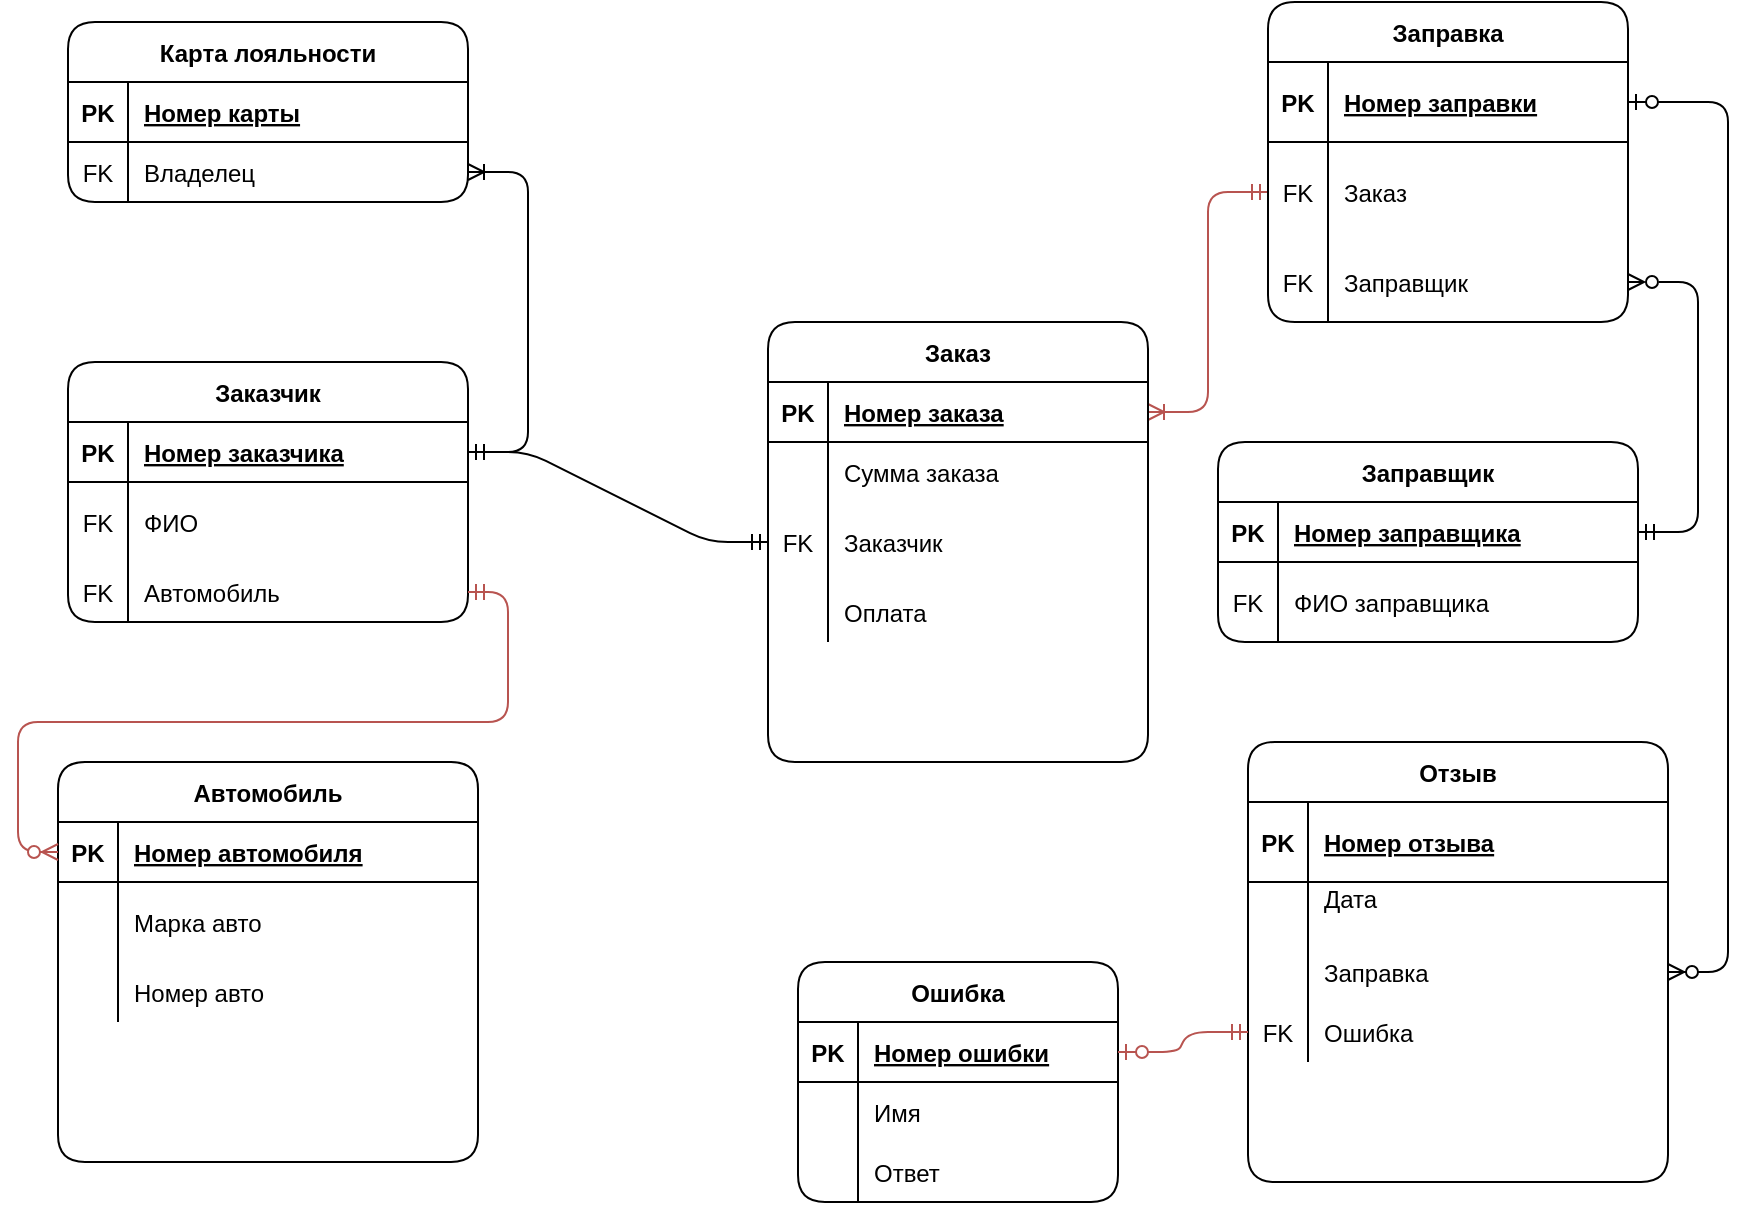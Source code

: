 <mxfile version="13.9.9" type="device" pages="2"><diagram id="R2lEEEUBdFMjLlhIrx00" name="Logical"><mxGraphModel dx="1702" dy="495" grid="1" gridSize="10" guides="1" tooltips="1" connect="1" arrows="1" fold="1" page="1" pageScale="1" pageWidth="850" pageHeight="1100" math="0" shadow="0" extFonts="Permanent Marker^https://fonts.googleapis.com/css?family=Permanent+Marker"><root><mxCell id="0"/><mxCell id="1" parent="0"/><mxCell id="C-vyLk0tnHw3VtMMgP7b-1" value="" style="edgeStyle=entityRelationEdgeStyle;endArrow=ERmandOne;startArrow=ERoneToMany;endFill=0;startFill=0;fillColor=#f8cecc;strokeColor=#b85450;" parent="1" source="C-vyLk0tnHw3VtMMgP7b-24" target="C-vyLk0tnHw3VtMMgP7b-6" edge="1"><mxGeometry width="100" height="100" relative="1" as="geometry"><mxPoint x="340" y="720" as="sourcePoint"/><mxPoint x="440" y="620" as="targetPoint"/></mxGeometry></mxCell><mxCell id="C-vyLk0tnHw3VtMMgP7b-2" value="Заправка" style="shape=table;startSize=30;container=1;collapsible=1;childLayout=tableLayout;fixedRows=1;rowLines=0;fontStyle=1;align=center;resizeLast=1;rounded=1;" parent="1" vertex="1"><mxGeometry x="360" y="80" width="180" height="160" as="geometry"><mxRectangle x="300" y="120" width="90" height="30" as="alternateBounds"/></mxGeometry></mxCell><mxCell id="C-vyLk0tnHw3VtMMgP7b-3" value="" style="shape=partialRectangle;collapsible=0;dropTarget=0;pointerEvents=0;fillColor=none;points=[[0,0.5],[1,0.5]];portConstraint=eastwest;top=0;left=0;right=0;bottom=1;" parent="C-vyLk0tnHw3VtMMgP7b-2" vertex="1"><mxGeometry y="30" width="180" height="40" as="geometry"/></mxCell><mxCell id="C-vyLk0tnHw3VtMMgP7b-4" value="PK" style="shape=partialRectangle;overflow=hidden;connectable=0;fillColor=none;top=0;left=0;bottom=0;right=0;fontStyle=1;" parent="C-vyLk0tnHw3VtMMgP7b-3" vertex="1"><mxGeometry width="30" height="40" as="geometry"><mxRectangle width="30" height="40" as="alternateBounds"/></mxGeometry></mxCell><mxCell id="C-vyLk0tnHw3VtMMgP7b-5" value="Номер заправки" style="shape=partialRectangle;overflow=hidden;connectable=0;fillColor=none;top=0;left=0;bottom=0;right=0;align=left;spacingLeft=6;fontStyle=5;" parent="C-vyLk0tnHw3VtMMgP7b-3" vertex="1"><mxGeometry x="30" width="150" height="40" as="geometry"><mxRectangle width="150" height="40" as="alternateBounds"/></mxGeometry></mxCell><mxCell id="C-vyLk0tnHw3VtMMgP7b-6" value="" style="shape=partialRectangle;collapsible=0;dropTarget=0;pointerEvents=0;fillColor=none;points=[[0,0.5],[1,0.5]];portConstraint=eastwest;top=0;left=0;right=0;bottom=0;" parent="C-vyLk0tnHw3VtMMgP7b-2" vertex="1"><mxGeometry y="70" width="180" height="50" as="geometry"/></mxCell><mxCell id="C-vyLk0tnHw3VtMMgP7b-7" value="FK" style="shape=partialRectangle;overflow=hidden;connectable=0;fillColor=none;top=0;left=0;bottom=0;right=0;" parent="C-vyLk0tnHw3VtMMgP7b-6" vertex="1"><mxGeometry width="30" height="50" as="geometry"><mxRectangle width="30" height="50" as="alternateBounds"/></mxGeometry></mxCell><mxCell id="C-vyLk0tnHw3VtMMgP7b-8" value="Заказ" style="shape=partialRectangle;overflow=hidden;connectable=0;fillColor=none;top=0;left=0;bottom=0;right=0;align=left;spacingLeft=6;" parent="C-vyLk0tnHw3VtMMgP7b-6" vertex="1"><mxGeometry x="30" width="150" height="50" as="geometry"><mxRectangle width="150" height="50" as="alternateBounds"/></mxGeometry></mxCell><mxCell id="CII_yBb1ual2_j7JUmYw-45" value="" style="shape=partialRectangle;collapsible=0;dropTarget=0;pointerEvents=0;fillColor=none;top=0;left=0;bottom=0;right=0;points=[[0,0.5],[1,0.5]];portConstraint=eastwest;" parent="C-vyLk0tnHw3VtMMgP7b-2" vertex="1"><mxGeometry y="120" width="180" height="40" as="geometry"/></mxCell><mxCell id="CII_yBb1ual2_j7JUmYw-46" value="FK" style="shape=partialRectangle;connectable=0;fillColor=none;top=0;left=0;bottom=0;right=0;editable=1;overflow=hidden;" parent="CII_yBb1ual2_j7JUmYw-45" vertex="1"><mxGeometry width="30" height="40" as="geometry"><mxRectangle width="30" height="40" as="alternateBounds"/></mxGeometry></mxCell><mxCell id="CII_yBb1ual2_j7JUmYw-47" value="Заправщик" style="shape=partialRectangle;connectable=0;fillColor=none;top=0;left=0;bottom=0;right=0;align=left;spacingLeft=6;overflow=hidden;" parent="CII_yBb1ual2_j7JUmYw-45" vertex="1"><mxGeometry x="30" width="150" height="40" as="geometry"><mxRectangle width="150" height="40" as="alternateBounds"/></mxGeometry></mxCell><mxCell id="C-vyLk0tnHw3VtMMgP7b-13" value="Ошибка" style="shape=table;startSize=30;container=1;collapsible=1;childLayout=tableLayout;fixedRows=1;rowLines=0;fontStyle=1;align=center;resizeLast=1;rounded=1;" parent="1" vertex="1"><mxGeometry x="125" y="560" width="160" height="120" as="geometry"><mxRectangle x="580" y="40" width="80" height="30" as="alternateBounds"/></mxGeometry></mxCell><mxCell id="C-vyLk0tnHw3VtMMgP7b-14" value="" style="shape=partialRectangle;collapsible=0;dropTarget=0;pointerEvents=0;fillColor=none;points=[[0,0.5],[1,0.5]];portConstraint=eastwest;top=0;left=0;right=0;bottom=1;" parent="C-vyLk0tnHw3VtMMgP7b-13" vertex="1"><mxGeometry y="30" width="160" height="30" as="geometry"/></mxCell><mxCell id="C-vyLk0tnHw3VtMMgP7b-15" value="PK" style="shape=partialRectangle;overflow=hidden;connectable=0;fillColor=none;top=0;left=0;bottom=0;right=0;fontStyle=1;" parent="C-vyLk0tnHw3VtMMgP7b-14" vertex="1"><mxGeometry width="30" height="30" as="geometry"><mxRectangle width="30" height="30" as="alternateBounds"/></mxGeometry></mxCell><mxCell id="C-vyLk0tnHw3VtMMgP7b-16" value="Номер ошибки" style="shape=partialRectangle;overflow=hidden;connectable=0;fillColor=none;top=0;left=0;bottom=0;right=0;align=left;spacingLeft=6;fontStyle=5;" parent="C-vyLk0tnHw3VtMMgP7b-14" vertex="1"><mxGeometry x="30" width="130" height="30" as="geometry"><mxRectangle width="130" height="30" as="alternateBounds"/></mxGeometry></mxCell><mxCell id="ODH3UXJj45eJkhHEA2XI-54" value="" style="shape=partialRectangle;collapsible=0;dropTarget=0;pointerEvents=0;fillColor=none;top=0;left=0;bottom=0;right=0;points=[[0,0.5],[1,0.5]];portConstraint=eastwest;" parent="C-vyLk0tnHw3VtMMgP7b-13" vertex="1"><mxGeometry y="60" width="160" height="30" as="geometry"/></mxCell><mxCell id="ODH3UXJj45eJkhHEA2XI-55" value="" style="shape=partialRectangle;connectable=0;fillColor=none;top=0;left=0;bottom=0;right=0;editable=1;overflow=hidden;" parent="ODH3UXJj45eJkhHEA2XI-54" vertex="1"><mxGeometry width="30" height="30" as="geometry"><mxRectangle width="30" height="30" as="alternateBounds"/></mxGeometry></mxCell><mxCell id="ODH3UXJj45eJkhHEA2XI-56" value="Имя" style="shape=partialRectangle;connectable=0;fillColor=none;top=0;left=0;bottom=0;right=0;align=left;spacingLeft=6;overflow=hidden;" parent="ODH3UXJj45eJkhHEA2XI-54" vertex="1"><mxGeometry x="30" width="130" height="30" as="geometry"><mxRectangle width="130" height="30" as="alternateBounds"/></mxGeometry></mxCell><mxCell id="ODH3UXJj45eJkhHEA2XI-50" value="" style="shape=partialRectangle;collapsible=0;dropTarget=0;pointerEvents=0;fillColor=none;top=0;left=0;bottom=0;right=0;points=[[0,0.5],[1,0.5]];portConstraint=eastwest;" parent="C-vyLk0tnHw3VtMMgP7b-13" vertex="1"><mxGeometry y="90" width="160" height="30" as="geometry"/></mxCell><mxCell id="ODH3UXJj45eJkhHEA2XI-51" value="" style="shape=partialRectangle;connectable=0;fillColor=none;top=0;left=0;bottom=0;right=0;editable=1;overflow=hidden;" parent="ODH3UXJj45eJkhHEA2XI-50" vertex="1"><mxGeometry width="30" height="30" as="geometry"><mxRectangle width="30" height="30" as="alternateBounds"/></mxGeometry></mxCell><mxCell id="ODH3UXJj45eJkhHEA2XI-52" value="Ответ" style="shape=partialRectangle;connectable=0;fillColor=none;top=0;left=0;bottom=0;right=0;align=left;spacingLeft=6;overflow=hidden;" parent="ODH3UXJj45eJkhHEA2XI-50" vertex="1"><mxGeometry x="30" width="130" height="30" as="geometry"><mxRectangle width="130" height="30" as="alternateBounds"/></mxGeometry></mxCell><mxCell id="C-vyLk0tnHw3VtMMgP7b-23" value="Заказ" style="shape=table;startSize=30;container=1;collapsible=1;childLayout=tableLayout;fixedRows=1;rowLines=0;fontStyle=1;align=center;resizeLast=1;rounded=1;" parent="1" vertex="1"><mxGeometry x="110" y="240" width="190" height="220" as="geometry"/></mxCell><mxCell id="C-vyLk0tnHw3VtMMgP7b-24" value="" style="shape=partialRectangle;collapsible=0;dropTarget=0;pointerEvents=0;fillColor=none;points=[[0,0.5],[1,0.5]];portConstraint=eastwest;top=0;left=0;right=0;bottom=1;" parent="C-vyLk0tnHw3VtMMgP7b-23" vertex="1"><mxGeometry y="30" width="190" height="30" as="geometry"/></mxCell><mxCell id="C-vyLk0tnHw3VtMMgP7b-25" value="PK" style="shape=partialRectangle;overflow=hidden;connectable=0;fillColor=none;top=0;left=0;bottom=0;right=0;fontStyle=1;" parent="C-vyLk0tnHw3VtMMgP7b-24" vertex="1"><mxGeometry width="30" height="30" as="geometry"><mxRectangle width="30" height="30" as="alternateBounds"/></mxGeometry></mxCell><mxCell id="C-vyLk0tnHw3VtMMgP7b-26" value="Номер заказа" style="shape=partialRectangle;overflow=hidden;connectable=0;fillColor=none;top=0;left=0;bottom=0;right=0;align=left;spacingLeft=6;fontStyle=5;" parent="C-vyLk0tnHw3VtMMgP7b-24" vertex="1"><mxGeometry x="30" width="160" height="30" as="geometry"><mxRectangle width="160" height="30" as="alternateBounds"/></mxGeometry></mxCell><mxCell id="ODH3UXJj45eJkhHEA2XI-2" value="" style="shape=partialRectangle;collapsible=0;dropTarget=0;pointerEvents=0;fillColor=none;top=0;left=0;bottom=0;right=0;points=[[0,0.5],[1,0.5]];portConstraint=eastwest;" parent="C-vyLk0tnHw3VtMMgP7b-23" vertex="1"><mxGeometry y="60" width="190" height="30" as="geometry"/></mxCell><mxCell id="ODH3UXJj45eJkhHEA2XI-3" value="" style="shape=partialRectangle;connectable=0;fillColor=none;top=0;left=0;bottom=0;right=0;editable=1;overflow=hidden;" parent="ODH3UXJj45eJkhHEA2XI-2" vertex="1"><mxGeometry width="30" height="30" as="geometry"><mxRectangle width="30" height="30" as="alternateBounds"/></mxGeometry></mxCell><mxCell id="ODH3UXJj45eJkhHEA2XI-4" value="Сумма заказа" style="shape=partialRectangle;connectable=0;fillColor=none;top=0;left=0;bottom=0;right=0;align=left;spacingLeft=6;overflow=hidden;" parent="ODH3UXJj45eJkhHEA2XI-2" vertex="1"><mxGeometry x="30" width="160" height="30" as="geometry"><mxRectangle width="160" height="30" as="alternateBounds"/></mxGeometry></mxCell><mxCell id="ODH3UXJj45eJkhHEA2XI-6" value="" style="shape=partialRectangle;collapsible=0;dropTarget=0;pointerEvents=0;fillColor=none;top=0;left=0;bottom=0;right=0;points=[[0,0.5],[1,0.5]];portConstraint=eastwest;" parent="C-vyLk0tnHw3VtMMgP7b-23" vertex="1"><mxGeometry y="90" width="190" height="40" as="geometry"/></mxCell><mxCell id="ODH3UXJj45eJkhHEA2XI-7" value="FK" style="shape=partialRectangle;connectable=0;fillColor=none;top=0;left=0;bottom=0;right=0;editable=1;overflow=hidden;" parent="ODH3UXJj45eJkhHEA2XI-6" vertex="1"><mxGeometry width="30" height="40" as="geometry"><mxRectangle width="30" height="40" as="alternateBounds"/></mxGeometry></mxCell><mxCell id="ODH3UXJj45eJkhHEA2XI-8" value="Заказчик" style="shape=partialRectangle;connectable=0;fillColor=none;top=0;left=0;bottom=0;right=0;align=left;spacingLeft=6;overflow=hidden;" parent="ODH3UXJj45eJkhHEA2XI-6" vertex="1"><mxGeometry x="30" width="160" height="40" as="geometry"><mxRectangle width="160" height="40" as="alternateBounds"/></mxGeometry></mxCell><mxCell id="ODH3UXJj45eJkhHEA2XI-34" value="" style="shape=partialRectangle;collapsible=0;dropTarget=0;pointerEvents=0;fillColor=none;top=0;left=0;bottom=0;right=0;points=[[0,0.5],[1,0.5]];portConstraint=eastwest;" parent="C-vyLk0tnHw3VtMMgP7b-23" vertex="1"><mxGeometry y="130" width="190" height="30" as="geometry"/></mxCell><mxCell id="ODH3UXJj45eJkhHEA2XI-35" value="" style="shape=partialRectangle;connectable=0;fillColor=none;top=0;left=0;bottom=0;right=0;editable=1;overflow=hidden;" parent="ODH3UXJj45eJkhHEA2XI-34" vertex="1"><mxGeometry width="30" height="30" as="geometry"><mxRectangle width="30" height="30" as="alternateBounds"/></mxGeometry></mxCell><mxCell id="ODH3UXJj45eJkhHEA2XI-36" value="Оплата" style="shape=partialRectangle;connectable=0;fillColor=none;top=0;left=0;bottom=0;right=0;align=left;spacingLeft=6;overflow=hidden;" parent="ODH3UXJj45eJkhHEA2XI-34" vertex="1"><mxGeometry x="30" width="160" height="30" as="geometry"><mxRectangle width="160" height="30" as="alternateBounds"/></mxGeometry></mxCell><mxCell id="oWSy5l8P3rpFswhTeoix-1" value="Отзыв" style="shape=table;startSize=30;container=1;collapsible=1;childLayout=tableLayout;fixedRows=1;rowLines=0;fontStyle=1;align=center;resizeLast=1;rounded=1;" parent="1" vertex="1"><mxGeometry x="350" y="450" width="210" height="220" as="geometry"/></mxCell><mxCell id="oWSy5l8P3rpFswhTeoix-2" value="" style="shape=partialRectangle;collapsible=0;dropTarget=0;pointerEvents=0;fillColor=none;points=[[0,0.5],[1,0.5]];portConstraint=eastwest;top=0;left=0;right=0;bottom=1;" parent="oWSy5l8P3rpFswhTeoix-1" vertex="1"><mxGeometry y="30" width="210" height="40" as="geometry"/></mxCell><mxCell id="oWSy5l8P3rpFswhTeoix-3" value="PK" style="shape=partialRectangle;overflow=hidden;connectable=0;fillColor=none;top=0;left=0;bottom=0;right=0;fontStyle=1;" parent="oWSy5l8P3rpFswhTeoix-2" vertex="1"><mxGeometry width="30" height="40" as="geometry"/></mxCell><mxCell id="oWSy5l8P3rpFswhTeoix-4" value="Номер отзыва" style="shape=partialRectangle;overflow=hidden;connectable=0;fillColor=none;top=0;left=0;bottom=0;right=0;align=left;spacingLeft=6;fontStyle=5;" parent="oWSy5l8P3rpFswhTeoix-2" vertex="1"><mxGeometry x="30" width="180" height="40" as="geometry"/></mxCell><mxCell id="oWSy5l8P3rpFswhTeoix-5" value="" style="shape=partialRectangle;collapsible=0;dropTarget=0;pointerEvents=0;fillColor=none;points=[[0,0.5],[1,0.5]];portConstraint=eastwest;top=0;left=0;right=0;bottom=0;" parent="oWSy5l8P3rpFswhTeoix-1" vertex="1"><mxGeometry y="70" width="210" height="30" as="geometry"/></mxCell><mxCell id="oWSy5l8P3rpFswhTeoix-6" value="" style="shape=partialRectangle;overflow=hidden;connectable=0;fillColor=none;top=0;left=0;bottom=0;right=0;" parent="oWSy5l8P3rpFswhTeoix-5" vertex="1"><mxGeometry width="30" height="30" as="geometry"/></mxCell><mxCell id="oWSy5l8P3rpFswhTeoix-7" value="Дата &#10;&#10;" style="shape=partialRectangle;overflow=hidden;connectable=0;fillColor=none;top=0;left=0;bottom=0;right=0;align=left;spacingLeft=6;" parent="oWSy5l8P3rpFswhTeoix-5" vertex="1"><mxGeometry x="30" width="180" height="30" as="geometry"/></mxCell><mxCell id="CII_yBb1ual2_j7JUmYw-36" value="" style="shape=partialRectangle;collapsible=0;dropTarget=0;pointerEvents=0;fillColor=none;top=0;left=0;bottom=0;right=0;points=[[0,0.5],[1,0.5]];portConstraint=eastwest;" parent="oWSy5l8P3rpFswhTeoix-1" vertex="1"><mxGeometry y="100" width="210" height="30" as="geometry"/></mxCell><mxCell id="CII_yBb1ual2_j7JUmYw-37" value="" style="shape=partialRectangle;connectable=0;fillColor=none;top=0;left=0;bottom=0;right=0;editable=1;overflow=hidden;" parent="CII_yBb1ual2_j7JUmYw-36" vertex="1"><mxGeometry width="30" height="30" as="geometry"/></mxCell><mxCell id="CII_yBb1ual2_j7JUmYw-38" value="Заправка" style="shape=partialRectangle;connectable=0;fillColor=none;top=0;left=0;bottom=0;right=0;align=left;spacingLeft=6;overflow=hidden;" parent="CII_yBb1ual2_j7JUmYw-36" vertex="1"><mxGeometry x="30" width="180" height="30" as="geometry"/></mxCell><mxCell id="CII_yBb1ual2_j7JUmYw-40" value="" style="shape=partialRectangle;collapsible=0;dropTarget=0;pointerEvents=0;fillColor=none;top=0;left=0;bottom=0;right=0;points=[[0,0.5],[1,0.5]];portConstraint=eastwest;" parent="oWSy5l8P3rpFswhTeoix-1" vertex="1"><mxGeometry y="130" width="210" height="30" as="geometry"/></mxCell><mxCell id="CII_yBb1ual2_j7JUmYw-41" value="FK" style="shape=partialRectangle;connectable=0;fillColor=none;top=0;left=0;bottom=0;right=0;editable=1;overflow=hidden;" parent="CII_yBb1ual2_j7JUmYw-40" vertex="1"><mxGeometry width="30" height="30" as="geometry"/></mxCell><mxCell id="CII_yBb1ual2_j7JUmYw-42" value="Ошибка" style="shape=partialRectangle;connectable=0;fillColor=none;top=0;left=0;bottom=0;right=0;align=left;spacingLeft=6;overflow=hidden;" parent="CII_yBb1ual2_j7JUmYw-40" vertex="1"><mxGeometry x="30" width="180" height="30" as="geometry"/></mxCell><mxCell id="VrgXkqRL2lkpF9AYlvJb-4" value="Карта лояльности" style="shape=table;startSize=30;container=1;collapsible=1;childLayout=tableLayout;fixedRows=1;rowLines=0;fontStyle=1;align=center;resizeLast=1;rounded=1;" parent="1" vertex="1"><mxGeometry x="-240" y="90" width="200" height="90" as="geometry"/></mxCell><mxCell id="VrgXkqRL2lkpF9AYlvJb-5" value="" style="shape=partialRectangle;collapsible=0;dropTarget=0;pointerEvents=0;fillColor=none;points=[[0,0.5],[1,0.5]];portConstraint=eastwest;top=0;left=0;right=0;bottom=1;" parent="VrgXkqRL2lkpF9AYlvJb-4" vertex="1"><mxGeometry y="30" width="200" height="30" as="geometry"/></mxCell><mxCell id="VrgXkqRL2lkpF9AYlvJb-6" value="PK" style="shape=partialRectangle;overflow=hidden;connectable=0;fillColor=none;top=0;left=0;bottom=0;right=0;fontStyle=1;" parent="VrgXkqRL2lkpF9AYlvJb-5" vertex="1"><mxGeometry width="30" height="30" as="geometry"><mxRectangle width="30" height="30" as="alternateBounds"/></mxGeometry></mxCell><mxCell id="VrgXkqRL2lkpF9AYlvJb-7" value="Номер карты" style="shape=partialRectangle;overflow=hidden;connectable=0;fillColor=none;top=0;left=0;bottom=0;right=0;align=left;spacingLeft=6;fontStyle=5;" parent="VrgXkqRL2lkpF9AYlvJb-5" vertex="1"><mxGeometry x="30" width="170" height="30" as="geometry"><mxRectangle width="160" height="30" as="alternateBounds"/></mxGeometry></mxCell><mxCell id="VrgXkqRL2lkpF9AYlvJb-11" value="" style="shape=partialRectangle;collapsible=0;dropTarget=0;pointerEvents=0;fillColor=none;top=0;left=0;bottom=0;right=0;points=[[0,0.5],[1,0.5]];portConstraint=eastwest;" parent="VrgXkqRL2lkpF9AYlvJb-4" vertex="1"><mxGeometry y="60" width="200" height="30" as="geometry"/></mxCell><mxCell id="VrgXkqRL2lkpF9AYlvJb-12" value="FK" style="shape=partialRectangle;connectable=0;fillColor=none;top=0;left=0;bottom=0;right=0;editable=1;overflow=hidden;" parent="VrgXkqRL2lkpF9AYlvJb-11" vertex="1"><mxGeometry width="30" height="30" as="geometry"><mxRectangle width="30" height="30" as="alternateBounds"/></mxGeometry></mxCell><mxCell id="VrgXkqRL2lkpF9AYlvJb-13" value="Владелец" style="shape=partialRectangle;connectable=0;fillColor=none;top=0;left=0;bottom=0;right=0;align=left;spacingLeft=6;overflow=hidden;" parent="VrgXkqRL2lkpF9AYlvJb-11" vertex="1"><mxGeometry x="30" width="170" height="30" as="geometry"><mxRectangle width="160" height="30" as="alternateBounds"/></mxGeometry></mxCell><mxCell id="CII_yBb1ual2_j7JUmYw-1" value="Заказчик" style="shape=table;startSize=30;container=1;collapsible=1;childLayout=tableLayout;fixedRows=1;rowLines=0;fontStyle=1;align=center;resizeLast=1;rounded=1;" parent="1" vertex="1"><mxGeometry x="-240" y="260" width="200" height="130" as="geometry"/></mxCell><mxCell id="CII_yBb1ual2_j7JUmYw-2" value="" style="shape=partialRectangle;collapsible=0;dropTarget=0;pointerEvents=0;fillColor=none;points=[[0,0.5],[1,0.5]];portConstraint=eastwest;top=0;left=0;right=0;bottom=1;" parent="CII_yBb1ual2_j7JUmYw-1" vertex="1"><mxGeometry y="30" width="200" height="30" as="geometry"/></mxCell><mxCell id="CII_yBb1ual2_j7JUmYw-3" value="PK" style="shape=partialRectangle;overflow=hidden;connectable=0;fillColor=none;top=0;left=0;bottom=0;right=0;fontStyle=1;" parent="CII_yBb1ual2_j7JUmYw-2" vertex="1"><mxGeometry width="30" height="30" as="geometry"/></mxCell><mxCell id="CII_yBb1ual2_j7JUmYw-4" value="Номер заказчика" style="shape=partialRectangle;overflow=hidden;connectable=0;fillColor=none;top=0;left=0;bottom=0;right=0;align=left;spacingLeft=6;fontStyle=5;" parent="CII_yBb1ual2_j7JUmYw-2" vertex="1"><mxGeometry x="30" width="170" height="30" as="geometry"/></mxCell><mxCell id="CII_yBb1ual2_j7JUmYw-5" value="" style="shape=partialRectangle;collapsible=0;dropTarget=0;pointerEvents=0;fillColor=none;points=[[0,0.5],[1,0.5]];portConstraint=eastwest;top=0;left=0;right=0;bottom=0;" parent="CII_yBb1ual2_j7JUmYw-1" vertex="1"><mxGeometry y="60" width="200" height="40" as="geometry"/></mxCell><mxCell id="CII_yBb1ual2_j7JUmYw-6" value="FK" style="shape=partialRectangle;overflow=hidden;connectable=0;fillColor=none;top=0;left=0;bottom=0;right=0;" parent="CII_yBb1ual2_j7JUmYw-5" vertex="1"><mxGeometry width="30" height="40" as="geometry"/></mxCell><mxCell id="CII_yBb1ual2_j7JUmYw-7" value="ФИО" style="shape=partialRectangle;overflow=hidden;connectable=0;fillColor=none;top=0;left=0;bottom=0;right=0;align=left;spacingLeft=6;" parent="CII_yBb1ual2_j7JUmYw-5" vertex="1"><mxGeometry x="30" width="170" height="40" as="geometry"/></mxCell><mxCell id="CII_yBb1ual2_j7JUmYw-8" value="" style="shape=partialRectangle;collapsible=0;dropTarget=0;pointerEvents=0;fillColor=none;points=[[0,0.5],[1,0.5]];portConstraint=eastwest;top=0;left=0;right=0;bottom=0;" parent="CII_yBb1ual2_j7JUmYw-1" vertex="1"><mxGeometry y="100" width="200" height="30" as="geometry"/></mxCell><mxCell id="CII_yBb1ual2_j7JUmYw-9" value="FK" style="shape=partialRectangle;overflow=hidden;connectable=0;fillColor=none;top=0;left=0;bottom=0;right=0;" parent="CII_yBb1ual2_j7JUmYw-8" vertex="1"><mxGeometry width="30" height="30" as="geometry"/></mxCell><mxCell id="CII_yBb1ual2_j7JUmYw-10" value="Автомобиль" style="shape=partialRectangle;overflow=hidden;connectable=0;fillColor=none;top=0;left=0;bottom=0;right=0;align=left;spacingLeft=6;" parent="CII_yBb1ual2_j7JUmYw-8" vertex="1"><mxGeometry x="30" width="170" height="30" as="geometry"/></mxCell><mxCell id="CII_yBb1ual2_j7JUmYw-11" value="Автомобиль" style="shape=table;startSize=30;container=1;collapsible=1;childLayout=tableLayout;fixedRows=1;rowLines=0;fontStyle=1;align=center;resizeLast=1;rounded=1;" parent="1" vertex="1"><mxGeometry x="-245" y="460" width="210" height="200" as="geometry"/></mxCell><mxCell id="CII_yBb1ual2_j7JUmYw-12" value="" style="shape=partialRectangle;collapsible=0;dropTarget=0;pointerEvents=0;fillColor=none;points=[[0,0.5],[1,0.5]];portConstraint=eastwest;top=0;left=0;right=0;bottom=1;" parent="CII_yBb1ual2_j7JUmYw-11" vertex="1"><mxGeometry y="30" width="210" height="30" as="geometry"/></mxCell><mxCell id="CII_yBb1ual2_j7JUmYw-13" value="PK" style="shape=partialRectangle;overflow=hidden;connectable=0;fillColor=none;top=0;left=0;bottom=0;right=0;fontStyle=1;" parent="CII_yBb1ual2_j7JUmYw-12" vertex="1"><mxGeometry width="30" height="30" as="geometry"/></mxCell><mxCell id="CII_yBb1ual2_j7JUmYw-14" value="Номер автомобиля" style="shape=partialRectangle;overflow=hidden;connectable=0;fillColor=none;top=0;left=0;bottom=0;right=0;align=left;spacingLeft=6;fontStyle=5;" parent="CII_yBb1ual2_j7JUmYw-12" vertex="1"><mxGeometry x="30" width="180" height="30" as="geometry"/></mxCell><mxCell id="CII_yBb1ual2_j7JUmYw-15" value="" style="shape=partialRectangle;collapsible=0;dropTarget=0;pointerEvents=0;fillColor=none;points=[[0,0.5],[1,0.5]];portConstraint=eastwest;top=0;left=0;right=0;bottom=0;" parent="CII_yBb1ual2_j7JUmYw-11" vertex="1"><mxGeometry y="60" width="210" height="40" as="geometry"/></mxCell><mxCell id="CII_yBb1ual2_j7JUmYw-16" value="" style="shape=partialRectangle;overflow=hidden;connectable=0;fillColor=none;top=0;left=0;bottom=0;right=0;" parent="CII_yBb1ual2_j7JUmYw-15" vertex="1"><mxGeometry width="30" height="40" as="geometry"/></mxCell><mxCell id="CII_yBb1ual2_j7JUmYw-17" value="Марка авто" style="shape=partialRectangle;overflow=hidden;connectable=0;fillColor=none;top=0;left=0;bottom=0;right=0;align=left;spacingLeft=6;" parent="CII_yBb1ual2_j7JUmYw-15" vertex="1"><mxGeometry x="30" width="180" height="40" as="geometry"/></mxCell><mxCell id="CII_yBb1ual2_j7JUmYw-32" value="" style="shape=partialRectangle;collapsible=0;dropTarget=0;pointerEvents=0;fillColor=none;top=0;left=0;bottom=0;right=0;points=[[0,0.5],[1,0.5]];portConstraint=eastwest;" parent="CII_yBb1ual2_j7JUmYw-11" vertex="1"><mxGeometry y="100" width="210" height="30" as="geometry"/></mxCell><mxCell id="CII_yBb1ual2_j7JUmYw-33" value="" style="shape=partialRectangle;connectable=0;fillColor=none;top=0;left=0;bottom=0;right=0;editable=1;overflow=hidden;" parent="CII_yBb1ual2_j7JUmYw-32" vertex="1"><mxGeometry width="30" height="30" as="geometry"/></mxCell><mxCell id="CII_yBb1ual2_j7JUmYw-34" value="Номер авто" style="shape=partialRectangle;connectable=0;fillColor=none;top=0;left=0;bottom=0;right=0;align=left;spacingLeft=6;overflow=hidden;" parent="CII_yBb1ual2_j7JUmYw-32" vertex="1"><mxGeometry x="30" width="180" height="30" as="geometry"/></mxCell><mxCell id="CII_yBb1ual2_j7JUmYw-21" value="Заправщик" style="shape=table;startSize=30;container=1;collapsible=1;childLayout=tableLayout;fixedRows=1;rowLines=0;fontStyle=1;align=center;resizeLast=1;rounded=1;" parent="1" vertex="1"><mxGeometry x="335" y="300" width="210" height="100" as="geometry"/></mxCell><mxCell id="CII_yBb1ual2_j7JUmYw-22" value="" style="shape=partialRectangle;collapsible=0;dropTarget=0;pointerEvents=0;fillColor=none;points=[[0,0.5],[1,0.5]];portConstraint=eastwest;top=0;left=0;right=0;bottom=1;" parent="CII_yBb1ual2_j7JUmYw-21" vertex="1"><mxGeometry y="30" width="210" height="30" as="geometry"/></mxCell><mxCell id="CII_yBb1ual2_j7JUmYw-23" value="PK" style="shape=partialRectangle;overflow=hidden;connectable=0;fillColor=none;top=0;left=0;bottom=0;right=0;fontStyle=1;" parent="CII_yBb1ual2_j7JUmYw-22" vertex="1"><mxGeometry width="30" height="30" as="geometry"/></mxCell><mxCell id="CII_yBb1ual2_j7JUmYw-24" value="Номер заправщика" style="shape=partialRectangle;overflow=hidden;connectable=0;fillColor=none;top=0;left=0;bottom=0;right=0;align=left;spacingLeft=6;fontStyle=5;" parent="CII_yBb1ual2_j7JUmYw-22" vertex="1"><mxGeometry x="30" width="180" height="30" as="geometry"/></mxCell><mxCell id="CII_yBb1ual2_j7JUmYw-25" value="" style="shape=partialRectangle;collapsible=0;dropTarget=0;pointerEvents=0;fillColor=none;points=[[0,0.5],[1,0.5]];portConstraint=eastwest;top=0;left=0;right=0;bottom=0;" parent="CII_yBb1ual2_j7JUmYw-21" vertex="1"><mxGeometry y="60" width="210" height="40" as="geometry"/></mxCell><mxCell id="CII_yBb1ual2_j7JUmYw-26" value="FK" style="shape=partialRectangle;overflow=hidden;connectable=0;fillColor=none;top=0;left=0;bottom=0;right=0;" parent="CII_yBb1ual2_j7JUmYw-25" vertex="1"><mxGeometry width="30" height="40" as="geometry"/></mxCell><mxCell id="CII_yBb1ual2_j7JUmYw-27" value="ФИО заправщика" style="shape=partialRectangle;overflow=hidden;connectable=0;fillColor=none;top=0;left=0;bottom=0;right=0;align=left;spacingLeft=6;" parent="CII_yBb1ual2_j7JUmYw-25" vertex="1"><mxGeometry x="30" width="180" height="40" as="geometry"/></mxCell><mxCell id="CII_yBb1ual2_j7JUmYw-49" value="" style="edgeStyle=entityRelationEdgeStyle;fontSize=12;html=1;endArrow=ERmandOne;startArrow=ERoneToMany;endFill=0;startFill=0;" parent="1" source="VrgXkqRL2lkpF9AYlvJb-11" target="CII_yBb1ual2_j7JUmYw-2" edge="1"><mxGeometry width="100" height="100" relative="1" as="geometry"><mxPoint x="210" y="300" as="sourcePoint"/><mxPoint x="-420" y="580" as="targetPoint"/></mxGeometry></mxCell><mxCell id="CII_yBb1ual2_j7JUmYw-50" value="" style="edgeStyle=entityRelationEdgeStyle;fontSize=12;html=1;endArrow=ERzeroToMany;endFill=1;strokeColor=#000000;startArrow=ERzeroToOne;startFill=1;" parent="1" source="C-vyLk0tnHw3VtMMgP7b-3" target="CII_yBb1ual2_j7JUmYw-36" edge="1"><mxGeometry width="100" height="100" relative="1" as="geometry"><mxPoint x="120" y="410" as="sourcePoint"/><mxPoint x="220" y="310" as="targetPoint"/></mxGeometry></mxCell><mxCell id="CII_yBb1ual2_j7JUmYw-51" value="" style="edgeStyle=entityRelationEdgeStyle;fontSize=12;html=1;endArrow=ERzeroToOne;endFill=1;strokeColor=#b85450;fillColor=#f8cecc;startArrow=ERmandOne;startFill=0;" parent="1" source="CII_yBb1ual2_j7JUmYw-40" target="C-vyLk0tnHw3VtMMgP7b-14" edge="1"><mxGeometry width="100" height="100" relative="1" as="geometry"><mxPoint x="120" y="410" as="sourcePoint"/><mxPoint x="220" y="310" as="targetPoint"/></mxGeometry></mxCell><mxCell id="CII_yBb1ual2_j7JUmYw-52" value="" style="edgeStyle=entityRelationEdgeStyle;fontSize=12;html=1;endArrow=ERzeroToMany;endFill=0;strokeColor=#000000;startArrow=ERmandOne;startFill=0;" parent="1" source="CII_yBb1ual2_j7JUmYw-22" target="CII_yBb1ual2_j7JUmYw-45" edge="1"><mxGeometry width="100" height="100" relative="1" as="geometry"><mxPoint x="-80" y="260" as="sourcePoint"/><mxPoint x="20" y="160" as="targetPoint"/></mxGeometry></mxCell><mxCell id="CII_yBb1ual2_j7JUmYw-54" value="" style="edgeStyle=entityRelationEdgeStyle;fontSize=12;html=1;endArrow=ERmandOne;endFill=0;strokeColor=#000000;startArrow=ERmandOne;startFill=0;" parent="1" source="CII_yBb1ual2_j7JUmYw-2" target="ODH3UXJj45eJkhHEA2XI-6" edge="1"><mxGeometry width="100" height="100" relative="1" as="geometry"><mxPoint x="-190" y="620" as="sourcePoint"/><mxPoint x="-90" y="520" as="targetPoint"/></mxGeometry></mxCell><mxCell id="CVyz67ZBoaq2TGGWcRxs-1" style="edgeStyle=orthogonalEdgeStyle;rounded=1;orthogonalLoop=1;jettySize=auto;html=1;startArrow=ERzeroToMany;startFill=1;endArrow=ERmandOne;endFill=0;fillColor=#f8cecc;strokeColor=#b85450;" parent="1" source="CII_yBb1ual2_j7JUmYw-12" target="CII_yBb1ual2_j7JUmYw-8" edge="1"><mxGeometry relative="1" as="geometry"><mxPoint x="70" y="460" as="targetPoint"/></mxGeometry></mxCell></root></mxGraphModel></diagram><diagram id="wZFpljfU2M4jTGu42L2u" name="Physical"><mxGraphModel dx="2214" dy="495" grid="1" gridSize="10" guides="1" tooltips="1" connect="1" arrows="1" fold="1" page="1" pageScale="1" pageWidth="1169" pageHeight="827" math="0" shadow="0"><root><mxCell id="AkfPOvtvkQd8-T6ByTKF-0"/><mxCell id="AkfPOvtvkQd8-T6ByTKF-1" parent="AkfPOvtvkQd8-T6ByTKF-0"/><mxCell id="lx_EKzU6SxIVx4R0uzrZ-0" value="" style="edgeStyle=entityRelationEdgeStyle;endArrow=ERmandOne;startArrow=ERoneToMany;endFill=0;startFill=0;fillColor=#f8cecc;" parent="AkfPOvtvkQd8-T6ByTKF-1" source="lx_EKzU6SxIVx4R0uzrZ-22" target="lx_EKzU6SxIVx4R0uzrZ-5" edge="1"><mxGeometry width="100" height="100" relative="1" as="geometry"><mxPoint x="340" y="720" as="sourcePoint"/><mxPoint x="440" y="620" as="targetPoint"/></mxGeometry></mxCell><mxCell id="lx_EKzU6SxIVx4R0uzrZ-1" value="Station" style="shape=table;startSize=30;container=1;collapsible=1;childLayout=tableLayout;fixedRows=1;rowLines=0;fontStyle=1;align=center;resizeLast=1;rounded=1;" parent="AkfPOvtvkQd8-T6ByTKF-1" vertex="1"><mxGeometry x="360" y="80" width="180" height="160" as="geometry"><mxRectangle x="300" y="120" width="90" height="30" as="alternateBounds"/></mxGeometry></mxCell><mxCell id="lx_EKzU6SxIVx4R0uzrZ-2" value="" style="shape=partialRectangle;collapsible=0;dropTarget=0;pointerEvents=0;fillColor=none;points=[[0,0.5],[1,0.5]];portConstraint=eastwest;top=0;left=0;right=0;bottom=1;" parent="lx_EKzU6SxIVx4R0uzrZ-1" vertex="1"><mxGeometry y="30" width="180" height="40" as="geometry"/></mxCell><mxCell id="lx_EKzU6SxIVx4R0uzrZ-3" value="PK" style="shape=partialRectangle;overflow=hidden;connectable=0;fillColor=none;top=0;left=0;bottom=0;right=0;fontStyle=1;" parent="lx_EKzU6SxIVx4R0uzrZ-2" vertex="1"><mxGeometry width="30" height="40" as="geometry"><mxRectangle width="30" height="40" as="alternateBounds"/></mxGeometry></mxCell><mxCell id="lx_EKzU6SxIVx4R0uzrZ-4" value="ID: int" style="shape=partialRectangle;overflow=hidden;connectable=0;fillColor=none;top=0;left=0;bottom=0;right=0;align=left;spacingLeft=6;fontStyle=5;" parent="lx_EKzU6SxIVx4R0uzrZ-2" vertex="1"><mxGeometry x="30" width="150" height="40" as="geometry"><mxRectangle width="150" height="40" as="alternateBounds"/></mxGeometry></mxCell><mxCell id="lx_EKzU6SxIVx4R0uzrZ-5" value="" style="shape=partialRectangle;collapsible=0;dropTarget=0;pointerEvents=0;fillColor=none;points=[[0,0.5],[1,0.5]];portConstraint=eastwest;top=0;left=0;right=0;bottom=0;" parent="lx_EKzU6SxIVx4R0uzrZ-1" vertex="1"><mxGeometry y="70" width="180" height="50" as="geometry"/></mxCell><mxCell id="lx_EKzU6SxIVx4R0uzrZ-6" value="FK" style="shape=partialRectangle;overflow=hidden;connectable=0;fillColor=none;top=0;left=0;bottom=0;right=0;" parent="lx_EKzU6SxIVx4R0uzrZ-5" vertex="1"><mxGeometry width="30" height="50" as="geometry"><mxRectangle width="30" height="50" as="alternateBounds"/></mxGeometry></mxCell><mxCell id="lx_EKzU6SxIVx4R0uzrZ-7" value="Order: int" style="shape=partialRectangle;overflow=hidden;connectable=0;fillColor=none;top=0;left=0;bottom=0;right=0;align=left;spacingLeft=6;" parent="lx_EKzU6SxIVx4R0uzrZ-5" vertex="1"><mxGeometry x="30" width="150" height="50" as="geometry"><mxRectangle width="150" height="50" as="alternateBounds"/></mxGeometry></mxCell><mxCell id="lx_EKzU6SxIVx4R0uzrZ-8" value="" style="shape=partialRectangle;collapsible=0;dropTarget=0;pointerEvents=0;fillColor=none;top=0;left=0;bottom=0;right=0;points=[[0,0.5],[1,0.5]];portConstraint=eastwest;" parent="lx_EKzU6SxIVx4R0uzrZ-1" vertex="1"><mxGeometry y="120" width="180" height="40" as="geometry"/></mxCell><mxCell id="lx_EKzU6SxIVx4R0uzrZ-9" value="FK" style="shape=partialRectangle;connectable=0;fillColor=none;top=0;left=0;bottom=0;right=0;editable=1;overflow=hidden;" parent="lx_EKzU6SxIVx4R0uzrZ-8" vertex="1"><mxGeometry width="30" height="40" as="geometry"><mxRectangle width="30" height="40" as="alternateBounds"/></mxGeometry></mxCell><mxCell id="lx_EKzU6SxIVx4R0uzrZ-10" value="Refueller: int" style="shape=partialRectangle;connectable=0;fillColor=none;top=0;left=0;bottom=0;right=0;align=left;spacingLeft=6;overflow=hidden;" parent="lx_EKzU6SxIVx4R0uzrZ-8" vertex="1"><mxGeometry x="30" width="150" height="40" as="geometry"><mxRectangle width="150" height="40" as="alternateBounds"/></mxGeometry></mxCell><mxCell id="lx_EKzU6SxIVx4R0uzrZ-11" value="Error" style="shape=table;startSize=30;container=1;collapsible=1;childLayout=tableLayout;fixedRows=1;rowLines=0;fontStyle=1;align=center;resizeLast=1;rounded=1;labelBorderColor=none;" parent="AkfPOvtvkQd8-T6ByTKF-1" vertex="1"><mxGeometry x="125" y="550" width="160" height="120" as="geometry"><mxRectangle x="580" y="40" width="80" height="30" as="alternateBounds"/></mxGeometry></mxCell><mxCell id="lx_EKzU6SxIVx4R0uzrZ-12" value="" style="shape=partialRectangle;collapsible=0;dropTarget=0;pointerEvents=0;fillColor=none;points=[[0,0.5],[1,0.5]];portConstraint=eastwest;top=0;left=0;right=0;bottom=1;" parent="lx_EKzU6SxIVx4R0uzrZ-11" vertex="1"><mxGeometry y="30" width="160" height="30" as="geometry"/></mxCell><mxCell id="lx_EKzU6SxIVx4R0uzrZ-13" value="PK" style="shape=partialRectangle;overflow=hidden;connectable=0;fillColor=none;top=0;left=0;bottom=0;right=0;fontStyle=1;" parent="lx_EKzU6SxIVx4R0uzrZ-12" vertex="1"><mxGeometry width="30" height="30" as="geometry"><mxRectangle width="30" height="30" as="alternateBounds"/></mxGeometry></mxCell><mxCell id="lx_EKzU6SxIVx4R0uzrZ-14" value="ID: int" style="shape=partialRectangle;overflow=hidden;connectable=0;fillColor=none;top=0;left=0;bottom=0;right=0;align=left;spacingLeft=6;fontStyle=5;" parent="lx_EKzU6SxIVx4R0uzrZ-12" vertex="1"><mxGeometry x="30" width="130" height="30" as="geometry"><mxRectangle width="130" height="30" as="alternateBounds"/></mxGeometry></mxCell><mxCell id="lx_EKzU6SxIVx4R0uzrZ-15" value="" style="shape=partialRectangle;collapsible=0;dropTarget=0;pointerEvents=0;fillColor=none;top=0;left=0;bottom=0;right=0;points=[[0,0.5],[1,0.5]];portConstraint=eastwest;" parent="lx_EKzU6SxIVx4R0uzrZ-11" vertex="1"><mxGeometry y="60" width="160" height="30" as="geometry"/></mxCell><mxCell id="lx_EKzU6SxIVx4R0uzrZ-16" value="" style="shape=partialRectangle;connectable=0;fillColor=none;top=0;left=0;bottom=0;right=0;editable=1;overflow=hidden;" parent="lx_EKzU6SxIVx4R0uzrZ-15" vertex="1"><mxGeometry width="30" height="30" as="geometry"><mxRectangle width="30" height="30" as="alternateBounds"/></mxGeometry></mxCell><mxCell id="lx_EKzU6SxIVx4R0uzrZ-17" value="Name: varchar" style="shape=partialRectangle;connectable=0;fillColor=none;top=0;left=0;bottom=0;right=0;align=left;spacingLeft=6;overflow=hidden;" parent="lx_EKzU6SxIVx4R0uzrZ-15" vertex="1"><mxGeometry x="30" width="130" height="30" as="geometry"><mxRectangle width="130" height="30" as="alternateBounds"/></mxGeometry></mxCell><mxCell id="lx_EKzU6SxIVx4R0uzrZ-18" value="" style="shape=partialRectangle;collapsible=0;dropTarget=0;pointerEvents=0;fillColor=none;top=0;left=0;bottom=0;right=0;points=[[0,0.5],[1,0.5]];portConstraint=eastwest;" parent="lx_EKzU6SxIVx4R0uzrZ-11" vertex="1"><mxGeometry y="90" width="160" height="30" as="geometry"/></mxCell><mxCell id="lx_EKzU6SxIVx4R0uzrZ-19" value="" style="shape=partialRectangle;connectable=0;fillColor=none;top=0;left=0;bottom=0;right=0;editable=1;overflow=hidden;" parent="lx_EKzU6SxIVx4R0uzrZ-18" vertex="1"><mxGeometry width="30" height="30" as="geometry"><mxRectangle width="30" height="30" as="alternateBounds"/></mxGeometry></mxCell><mxCell id="lx_EKzU6SxIVx4R0uzrZ-20" value="Answer: varchar" style="shape=partialRectangle;connectable=0;fillColor=none;top=0;left=0;bottom=0;right=0;align=left;spacingLeft=6;overflow=hidden;" parent="lx_EKzU6SxIVx4R0uzrZ-18" vertex="1"><mxGeometry x="30" width="130" height="30" as="geometry"><mxRectangle width="130" height="30" as="alternateBounds"/></mxGeometry></mxCell><mxCell id="lx_EKzU6SxIVx4R0uzrZ-21" value="Order" style="shape=table;startSize=40;container=1;collapsible=1;childLayout=tableLayout;fixedRows=1;rowLines=0;fontStyle=1;align=center;resizeLast=1;rounded=1;" parent="AkfPOvtvkQd8-T6ByTKF-1" vertex="1"><mxGeometry x="110" y="240" width="190" height="220" as="geometry"/></mxCell><mxCell id="lx_EKzU6SxIVx4R0uzrZ-22" value="" style="shape=partialRectangle;collapsible=0;dropTarget=0;pointerEvents=0;fillColor=none;points=[[0,0.5],[1,0.5]];portConstraint=eastwest;top=0;left=0;right=0;bottom=1;" parent="lx_EKzU6SxIVx4R0uzrZ-21" vertex="1"><mxGeometry y="40" width="190" height="30" as="geometry"/></mxCell><mxCell id="lx_EKzU6SxIVx4R0uzrZ-23" value="PK" style="shape=partialRectangle;overflow=hidden;connectable=0;fillColor=none;top=0;left=0;bottom=0;right=0;fontStyle=1;" parent="lx_EKzU6SxIVx4R0uzrZ-22" vertex="1"><mxGeometry width="30" height="30" as="geometry"><mxRectangle width="30" height="30" as="alternateBounds"/></mxGeometry></mxCell><mxCell id="lx_EKzU6SxIVx4R0uzrZ-24" value="ID: int" style="shape=partialRectangle;overflow=hidden;connectable=0;fillColor=none;top=0;left=0;bottom=0;right=0;align=left;spacingLeft=6;fontStyle=5;" parent="lx_EKzU6SxIVx4R0uzrZ-22" vertex="1"><mxGeometry x="30" width="160" height="30" as="geometry"><mxRectangle width="160" height="30" as="alternateBounds"/></mxGeometry></mxCell><mxCell id="lx_EKzU6SxIVx4R0uzrZ-25" value="" style="shape=partialRectangle;collapsible=0;dropTarget=0;pointerEvents=0;fillColor=none;top=0;left=0;bottom=0;right=0;points=[[0,0.5],[1,0.5]];portConstraint=eastwest;" parent="lx_EKzU6SxIVx4R0uzrZ-21" vertex="1"><mxGeometry y="70" width="190" height="30" as="geometry"/></mxCell><mxCell id="lx_EKzU6SxIVx4R0uzrZ-26" value="" style="shape=partialRectangle;connectable=0;fillColor=none;top=0;left=0;bottom=0;right=0;editable=1;overflow=hidden;" parent="lx_EKzU6SxIVx4R0uzrZ-25" vertex="1"><mxGeometry width="30" height="30" as="geometry"><mxRectangle width="30" height="30" as="alternateBounds"/></mxGeometry></mxCell><mxCell id="lx_EKzU6SxIVx4R0uzrZ-27" value="Order price: smallmoney" style="shape=partialRectangle;connectable=0;fillColor=none;top=0;left=0;bottom=0;right=0;align=left;spacingLeft=6;overflow=hidden;" parent="lx_EKzU6SxIVx4R0uzrZ-25" vertex="1"><mxGeometry x="30" width="160" height="30" as="geometry"><mxRectangle width="160" height="30" as="alternateBounds"/></mxGeometry></mxCell><mxCell id="lx_EKzU6SxIVx4R0uzrZ-28" value="" style="shape=partialRectangle;collapsible=0;dropTarget=0;pointerEvents=0;fillColor=none;top=0;left=0;bottom=0;right=0;points=[[0,0.5],[1,0.5]];portConstraint=eastwest;" parent="lx_EKzU6SxIVx4R0uzrZ-21" vertex="1"><mxGeometry y="100" width="190" height="40" as="geometry"/></mxCell><mxCell id="lx_EKzU6SxIVx4R0uzrZ-29" value="FK" style="shape=partialRectangle;connectable=0;fillColor=none;top=0;left=0;bottom=0;right=0;editable=1;overflow=hidden;" parent="lx_EKzU6SxIVx4R0uzrZ-28" vertex="1"><mxGeometry width="30" height="40" as="geometry"><mxRectangle width="30" height="40" as="alternateBounds"/></mxGeometry></mxCell><mxCell id="lx_EKzU6SxIVx4R0uzrZ-30" value="Client: int" style="shape=partialRectangle;connectable=0;fillColor=none;top=0;left=0;bottom=0;right=0;align=left;spacingLeft=6;overflow=hidden;" parent="lx_EKzU6SxIVx4R0uzrZ-28" vertex="1"><mxGeometry x="30" width="160" height="40" as="geometry"><mxRectangle width="160" height="40" as="alternateBounds"/></mxGeometry></mxCell><mxCell id="lx_EKzU6SxIVx4R0uzrZ-31" value="" style="shape=partialRectangle;collapsible=0;dropTarget=0;pointerEvents=0;fillColor=none;top=0;left=0;bottom=0;right=0;points=[[0,0.5],[1,0.5]];portConstraint=eastwest;" parent="lx_EKzU6SxIVx4R0uzrZ-21" vertex="1"><mxGeometry y="140" width="190" height="30" as="geometry"/></mxCell><mxCell id="lx_EKzU6SxIVx4R0uzrZ-32" value="" style="shape=partialRectangle;connectable=0;fillColor=none;top=0;left=0;bottom=0;right=0;editable=1;overflow=hidden;" parent="lx_EKzU6SxIVx4R0uzrZ-31" vertex="1"><mxGeometry width="30" height="30" as="geometry"><mxRectangle width="30" height="30" as="alternateBounds"/></mxGeometry></mxCell><mxCell id="lx_EKzU6SxIVx4R0uzrZ-33" value="Payment: bit" style="shape=partialRectangle;connectable=0;fillColor=none;top=0;left=0;bottom=0;right=0;align=left;spacingLeft=6;overflow=hidden;" parent="lx_EKzU6SxIVx4R0uzrZ-31" vertex="1"><mxGeometry x="30" width="160" height="30" as="geometry"><mxRectangle width="160" height="30" as="alternateBounds"/></mxGeometry></mxCell><mxCell id="lx_EKzU6SxIVx4R0uzrZ-34" value="Comment" style="shape=table;startSize=30;container=1;collapsible=1;childLayout=tableLayout;fixedRows=1;rowLines=0;fontStyle=1;align=center;resizeLast=1;rounded=1;" parent="AkfPOvtvkQd8-T6ByTKF-1" vertex="1"><mxGeometry x="345" y="450" width="210" height="220" as="geometry"/></mxCell><mxCell id="lx_EKzU6SxIVx4R0uzrZ-35" value="" style="shape=partialRectangle;collapsible=0;dropTarget=0;pointerEvents=0;fillColor=none;points=[[0,0.5],[1,0.5]];portConstraint=eastwest;top=0;left=0;right=0;bottom=1;" parent="lx_EKzU6SxIVx4R0uzrZ-34" vertex="1"><mxGeometry y="30" width="210" height="40" as="geometry"/></mxCell><mxCell id="lx_EKzU6SxIVx4R0uzrZ-36" value="PK" style="shape=partialRectangle;overflow=hidden;connectable=0;fillColor=none;top=0;left=0;bottom=0;right=0;fontStyle=1;" parent="lx_EKzU6SxIVx4R0uzrZ-35" vertex="1"><mxGeometry width="30" height="40" as="geometry"/></mxCell><mxCell id="lx_EKzU6SxIVx4R0uzrZ-37" value="ID: int" style="shape=partialRectangle;overflow=hidden;connectable=0;fillColor=none;top=0;left=0;bottom=0;right=0;align=left;spacingLeft=6;fontStyle=5;" parent="lx_EKzU6SxIVx4R0uzrZ-35" vertex="1"><mxGeometry x="30" width="180" height="40" as="geometry"/></mxCell><mxCell id="lx_EKzU6SxIVx4R0uzrZ-38" value="" style="shape=partialRectangle;collapsible=0;dropTarget=0;pointerEvents=0;fillColor=none;points=[[0,0.5],[1,0.5]];portConstraint=eastwest;top=0;left=0;right=0;bottom=0;" parent="lx_EKzU6SxIVx4R0uzrZ-34" vertex="1"><mxGeometry y="70" width="210" height="30" as="geometry"/></mxCell><mxCell id="lx_EKzU6SxIVx4R0uzrZ-39" value="" style="shape=partialRectangle;overflow=hidden;connectable=0;fillColor=none;top=0;left=0;bottom=0;right=0;" parent="lx_EKzU6SxIVx4R0uzrZ-38" vertex="1"><mxGeometry width="30" height="30" as="geometry"/></mxCell><mxCell id="lx_EKzU6SxIVx4R0uzrZ-40" value="Data: data" style="shape=partialRectangle;overflow=hidden;connectable=0;fillColor=none;top=0;left=0;bottom=0;right=0;align=left;spacingLeft=6;" parent="lx_EKzU6SxIVx4R0uzrZ-38" vertex="1"><mxGeometry x="30" width="180" height="30" as="geometry"/></mxCell><mxCell id="lx_EKzU6SxIVx4R0uzrZ-41" value="" style="shape=partialRectangle;collapsible=0;dropTarget=0;pointerEvents=0;fillColor=none;top=0;left=0;bottom=0;right=0;points=[[0,0.5],[1,0.5]];portConstraint=eastwest;" parent="lx_EKzU6SxIVx4R0uzrZ-34" vertex="1"><mxGeometry y="100" width="210" height="30" as="geometry"/></mxCell><mxCell id="lx_EKzU6SxIVx4R0uzrZ-42" value="" style="shape=partialRectangle;connectable=0;fillColor=none;top=0;left=0;bottom=0;right=0;editable=1;overflow=hidden;" parent="lx_EKzU6SxIVx4R0uzrZ-41" vertex="1"><mxGeometry width="30" height="30" as="geometry"/></mxCell><mxCell id="lx_EKzU6SxIVx4R0uzrZ-43" value="Refueling: int" style="shape=partialRectangle;connectable=0;fillColor=none;top=0;left=0;bottom=0;right=0;align=left;spacingLeft=6;overflow=hidden;" parent="lx_EKzU6SxIVx4R0uzrZ-41" vertex="1"><mxGeometry x="30" width="180" height="30" as="geometry"/></mxCell><mxCell id="lx_EKzU6SxIVx4R0uzrZ-44" value="" style="shape=partialRectangle;collapsible=0;dropTarget=0;pointerEvents=0;fillColor=none;top=0;left=0;bottom=0;right=0;points=[[0,0.5],[1,0.5]];portConstraint=eastwest;" parent="lx_EKzU6SxIVx4R0uzrZ-34" vertex="1"><mxGeometry y="130" width="210" height="30" as="geometry"/></mxCell><mxCell id="lx_EKzU6SxIVx4R0uzrZ-45" value="FK" style="shape=partialRectangle;connectable=0;fillColor=none;top=0;left=0;bottom=0;right=0;editable=1;overflow=hidden;" parent="lx_EKzU6SxIVx4R0uzrZ-44" vertex="1"><mxGeometry width="30" height="30" as="geometry"/></mxCell><mxCell id="lx_EKzU6SxIVx4R0uzrZ-46" value="Error: int" style="shape=partialRectangle;connectable=0;fillColor=none;top=0;left=0;bottom=0;right=0;align=left;spacingLeft=6;overflow=hidden;" parent="lx_EKzU6SxIVx4R0uzrZ-44" vertex="1"><mxGeometry x="30" width="180" height="30" as="geometry"/></mxCell><mxCell id="lx_EKzU6SxIVx4R0uzrZ-47" value="&#10;&#10;&#10;&#10;Сard&#10;&#10;&#10;&#10;" style="shape=table;startSize=30;container=1;collapsible=1;childLayout=tableLayout;fixedRows=1;rowLines=0;fontStyle=1;align=center;resizeLast=1;rounded=1;" parent="AkfPOvtvkQd8-T6ByTKF-1" vertex="1"><mxGeometry x="-240" y="110" width="200" height="90" as="geometry"/></mxCell><mxCell id="lx_EKzU6SxIVx4R0uzrZ-48" value="" style="shape=partialRectangle;collapsible=0;dropTarget=0;pointerEvents=0;fillColor=none;points=[[0,0.5],[1,0.5]];portConstraint=eastwest;top=0;left=0;right=0;bottom=1;" parent="lx_EKzU6SxIVx4R0uzrZ-47" vertex="1"><mxGeometry y="30" width="200" height="30" as="geometry"/></mxCell><mxCell id="lx_EKzU6SxIVx4R0uzrZ-49" value="PK" style="shape=partialRectangle;overflow=hidden;connectable=0;fillColor=none;top=0;left=0;bottom=0;right=0;fontStyle=1;" parent="lx_EKzU6SxIVx4R0uzrZ-48" vertex="1"><mxGeometry width="30" height="30" as="geometry"><mxRectangle width="30" height="30" as="alternateBounds"/></mxGeometry></mxCell><mxCell id="lx_EKzU6SxIVx4R0uzrZ-50" value="ID: int" style="shape=partialRectangle;overflow=hidden;connectable=0;fillColor=none;top=0;left=0;bottom=0;right=0;align=left;spacingLeft=6;fontStyle=5;" parent="lx_EKzU6SxIVx4R0uzrZ-48" vertex="1"><mxGeometry x="30" width="170" height="30" as="geometry"><mxRectangle width="160" height="30" as="alternateBounds"/></mxGeometry></mxCell><mxCell id="lx_EKzU6SxIVx4R0uzrZ-51" value="" style="shape=partialRectangle;collapsible=0;dropTarget=0;pointerEvents=0;fillColor=none;top=0;left=0;bottom=0;right=0;points=[[0,0.5],[1,0.5]];portConstraint=eastwest;" parent="lx_EKzU6SxIVx4R0uzrZ-47" vertex="1"><mxGeometry y="60" width="200" height="30" as="geometry"/></mxCell><mxCell id="lx_EKzU6SxIVx4R0uzrZ-52" value="FK" style="shape=partialRectangle;connectable=0;fillColor=none;top=0;left=0;bottom=0;right=0;editable=1;overflow=hidden;" parent="lx_EKzU6SxIVx4R0uzrZ-51" vertex="1"><mxGeometry width="30" height="30" as="geometry"><mxRectangle width="30" height="30" as="alternateBounds"/></mxGeometry></mxCell><mxCell id="lx_EKzU6SxIVx4R0uzrZ-53" value="Owner: int" style="shape=partialRectangle;connectable=0;fillColor=none;top=0;left=0;bottom=0;right=0;align=left;spacingLeft=6;overflow=hidden;" parent="lx_EKzU6SxIVx4R0uzrZ-51" vertex="1"><mxGeometry x="30" width="170" height="30" as="geometry"><mxRectangle width="160" height="30" as="alternateBounds"/></mxGeometry></mxCell><mxCell id="lx_EKzU6SxIVx4R0uzrZ-54" value="Client" style="shape=table;startSize=30;container=1;collapsible=1;childLayout=tableLayout;fixedRows=1;rowLines=0;fontStyle=1;align=center;resizeLast=1;rounded=1;" parent="AkfPOvtvkQd8-T6ByTKF-1" vertex="1"><mxGeometry x="-240" y="260" width="210" height="130" as="geometry"/></mxCell><mxCell id="lx_EKzU6SxIVx4R0uzrZ-55" value="" style="shape=partialRectangle;collapsible=0;dropTarget=0;pointerEvents=0;fillColor=none;points=[[0,0.5],[1,0.5]];portConstraint=eastwest;top=0;left=0;right=0;bottom=1;" parent="lx_EKzU6SxIVx4R0uzrZ-54" vertex="1"><mxGeometry y="30" width="210" height="30" as="geometry"/></mxCell><mxCell id="lx_EKzU6SxIVx4R0uzrZ-56" value="PK" style="shape=partialRectangle;overflow=hidden;connectable=0;fillColor=none;top=0;left=0;bottom=0;right=0;fontStyle=1;" parent="lx_EKzU6SxIVx4R0uzrZ-55" vertex="1"><mxGeometry width="30" height="30" as="geometry"/></mxCell><mxCell id="lx_EKzU6SxIVx4R0uzrZ-57" value="ID: int" style="shape=partialRectangle;overflow=hidden;connectable=0;fillColor=none;top=0;left=0;bottom=0;right=0;align=left;spacingLeft=6;fontStyle=5;" parent="lx_EKzU6SxIVx4R0uzrZ-55" vertex="1"><mxGeometry x="30" width="180" height="30" as="geometry"/></mxCell><mxCell id="lx_EKzU6SxIVx4R0uzrZ-58" value="" style="shape=partialRectangle;collapsible=0;dropTarget=0;pointerEvents=0;fillColor=none;points=[[0,0.5],[1,0.5]];portConstraint=eastwest;top=0;left=0;right=0;bottom=0;" parent="lx_EKzU6SxIVx4R0uzrZ-54" vertex="1"><mxGeometry y="60" width="210" height="40" as="geometry"/></mxCell><mxCell id="lx_EKzU6SxIVx4R0uzrZ-59" value="FK" style="shape=partialRectangle;overflow=hidden;connectable=0;fillColor=none;top=0;left=0;bottom=0;right=0;" parent="lx_EKzU6SxIVx4R0uzrZ-58" vertex="1"><mxGeometry width="30" height="40" as="geometry"/></mxCell><mxCell id="lx_EKzU6SxIVx4R0uzrZ-60" value="Full name: varchar" style="shape=partialRectangle;overflow=hidden;connectable=0;fillColor=none;top=0;left=0;bottom=0;right=0;align=left;spacingLeft=6;" parent="lx_EKzU6SxIVx4R0uzrZ-58" vertex="1"><mxGeometry x="30" width="180" height="40" as="geometry"/></mxCell><mxCell id="lx_EKzU6SxIVx4R0uzrZ-61" value="" style="shape=partialRectangle;collapsible=0;dropTarget=0;pointerEvents=0;fillColor=none;points=[[0,0.5],[1,0.5]];portConstraint=eastwest;top=0;left=0;right=0;bottom=0;" parent="lx_EKzU6SxIVx4R0uzrZ-54" vertex="1"><mxGeometry y="100" width="210" height="30" as="geometry"/></mxCell><mxCell id="lx_EKzU6SxIVx4R0uzrZ-62" value="FK" style="shape=partialRectangle;overflow=hidden;connectable=0;fillColor=none;top=0;left=0;bottom=0;right=0;" parent="lx_EKzU6SxIVx4R0uzrZ-61" vertex="1"><mxGeometry width="30" height="30" as="geometry"/></mxCell><mxCell id="lx_EKzU6SxIVx4R0uzrZ-63" value="Car: int" style="shape=partialRectangle;overflow=hidden;connectable=0;fillColor=none;top=0;left=0;bottom=0;right=0;align=left;spacingLeft=6;" parent="lx_EKzU6SxIVx4R0uzrZ-61" vertex="1"><mxGeometry x="30" width="180" height="30" as="geometry"/></mxCell><mxCell id="lx_EKzU6SxIVx4R0uzrZ-64" value="Car" style="shape=table;startSize=30;container=1;collapsible=1;childLayout=tableLayout;fixedRows=1;rowLines=0;fontStyle=1;align=center;resizeLast=1;rounded=1;" parent="AkfPOvtvkQd8-T6ByTKF-1" vertex="1"><mxGeometry x="-230" y="470" width="210" height="200" as="geometry"/></mxCell><mxCell id="lx_EKzU6SxIVx4R0uzrZ-65" value="" style="shape=partialRectangle;collapsible=0;dropTarget=0;pointerEvents=0;fillColor=none;points=[[0,0.5],[1,0.5]];portConstraint=eastwest;top=0;left=0;right=0;bottom=1;" parent="lx_EKzU6SxIVx4R0uzrZ-64" vertex="1"><mxGeometry y="30" width="210" height="30" as="geometry"/></mxCell><mxCell id="lx_EKzU6SxIVx4R0uzrZ-66" value="PK" style="shape=partialRectangle;overflow=hidden;connectable=0;fillColor=none;top=0;left=0;bottom=0;right=0;fontStyle=1;" parent="lx_EKzU6SxIVx4R0uzrZ-65" vertex="1"><mxGeometry width="30" height="30" as="geometry"/></mxCell><mxCell id="lx_EKzU6SxIVx4R0uzrZ-67" value="ID: int" style="shape=partialRectangle;overflow=hidden;connectable=0;fillColor=none;top=0;left=0;bottom=0;right=0;align=left;spacingLeft=6;fontStyle=5;" parent="lx_EKzU6SxIVx4R0uzrZ-65" vertex="1"><mxGeometry x="30" width="180" height="30" as="geometry"/></mxCell><mxCell id="lx_EKzU6SxIVx4R0uzrZ-68" value="" style="shape=partialRectangle;collapsible=0;dropTarget=0;pointerEvents=0;fillColor=none;points=[[0,0.5],[1,0.5]];portConstraint=eastwest;top=0;left=0;right=0;bottom=0;" parent="lx_EKzU6SxIVx4R0uzrZ-64" vertex="1"><mxGeometry y="60" width="210" height="40" as="geometry"/></mxCell><mxCell id="lx_EKzU6SxIVx4R0uzrZ-69" value="" style="shape=partialRectangle;overflow=hidden;connectable=0;fillColor=none;top=0;left=0;bottom=0;right=0;" parent="lx_EKzU6SxIVx4R0uzrZ-68" vertex="1"><mxGeometry width="30" height="40" as="geometry"/></mxCell><mxCell id="lx_EKzU6SxIVx4R0uzrZ-70" value="Brand car: varchar" style="shape=partialRectangle;overflow=hidden;connectable=0;fillColor=none;top=0;left=0;bottom=0;right=0;align=left;spacingLeft=6;" parent="lx_EKzU6SxIVx4R0uzrZ-68" vertex="1"><mxGeometry x="30" width="180" height="40" as="geometry"/></mxCell><mxCell id="lx_EKzU6SxIVx4R0uzrZ-71" value="" style="shape=partialRectangle;collapsible=0;dropTarget=0;pointerEvents=0;fillColor=none;top=0;left=0;bottom=0;right=0;points=[[0,0.5],[1,0.5]];portConstraint=eastwest;" parent="lx_EKzU6SxIVx4R0uzrZ-64" vertex="1"><mxGeometry y="100" width="210" height="30" as="geometry"/></mxCell><mxCell id="lx_EKzU6SxIVx4R0uzrZ-72" value="" style="shape=partialRectangle;connectable=0;fillColor=none;top=0;left=0;bottom=0;right=0;editable=1;overflow=hidden;" parent="lx_EKzU6SxIVx4R0uzrZ-71" vertex="1"><mxGeometry width="30" height="30" as="geometry"/></mxCell><mxCell id="lx_EKzU6SxIVx4R0uzrZ-73" value="Number: varchar" style="shape=partialRectangle;connectable=0;fillColor=none;top=0;left=0;bottom=0;right=0;align=left;spacingLeft=6;overflow=hidden;" parent="lx_EKzU6SxIVx4R0uzrZ-71" vertex="1"><mxGeometry x="30" width="180" height="30" as="geometry"/></mxCell><mxCell id="lx_EKzU6SxIVx4R0uzrZ-74" value="Refueller" style="shape=table;startSize=30;container=1;collapsible=1;childLayout=tableLayout;fixedRows=1;rowLines=0;fontStyle=1;align=center;resizeLast=1;rounded=1;" parent="AkfPOvtvkQd8-T6ByTKF-1" vertex="1"><mxGeometry x="335" y="300" width="210" height="100" as="geometry"/></mxCell><mxCell id="lx_EKzU6SxIVx4R0uzrZ-75" value="" style="shape=partialRectangle;collapsible=0;dropTarget=0;pointerEvents=0;fillColor=none;points=[[0,0.5],[1,0.5]];portConstraint=eastwest;top=0;left=0;right=0;bottom=1;" parent="lx_EKzU6SxIVx4R0uzrZ-74" vertex="1"><mxGeometry y="30" width="210" height="30" as="geometry"/></mxCell><mxCell id="lx_EKzU6SxIVx4R0uzrZ-76" value="PK" style="shape=partialRectangle;overflow=hidden;connectable=0;fillColor=none;top=0;left=0;bottom=0;right=0;fontStyle=1;" parent="lx_EKzU6SxIVx4R0uzrZ-75" vertex="1"><mxGeometry width="30" height="30" as="geometry"/></mxCell><mxCell id="lx_EKzU6SxIVx4R0uzrZ-77" value="ID: int" style="shape=partialRectangle;overflow=hidden;connectable=0;fillColor=none;top=0;left=0;bottom=0;right=0;align=left;spacingLeft=6;fontStyle=5;" parent="lx_EKzU6SxIVx4R0uzrZ-75" vertex="1"><mxGeometry x="30" width="180" height="30" as="geometry"/></mxCell><mxCell id="lx_EKzU6SxIVx4R0uzrZ-78" value="" style="shape=partialRectangle;collapsible=0;dropTarget=0;pointerEvents=0;fillColor=none;points=[[0,0.5],[1,0.5]];portConstraint=eastwest;top=0;left=0;right=0;bottom=0;" parent="lx_EKzU6SxIVx4R0uzrZ-74" vertex="1"><mxGeometry y="60" width="210" height="40" as="geometry"/></mxCell><mxCell id="lx_EKzU6SxIVx4R0uzrZ-79" value="FK" style="shape=partialRectangle;overflow=hidden;connectable=0;fillColor=none;top=0;left=0;bottom=0;right=0;" parent="lx_EKzU6SxIVx4R0uzrZ-78" vertex="1"><mxGeometry width="30" height="40" as="geometry"/></mxCell><mxCell id="lx_EKzU6SxIVx4R0uzrZ-80" value="Full name: varchar" style="shape=partialRectangle;overflow=hidden;connectable=0;fillColor=none;top=0;left=0;bottom=0;right=0;align=left;spacingLeft=6;" parent="lx_EKzU6SxIVx4R0uzrZ-78" vertex="1"><mxGeometry x="30" width="180" height="40" as="geometry"/></mxCell><mxCell id="lx_EKzU6SxIVx4R0uzrZ-81" value="" style="edgeStyle=entityRelationEdgeStyle;fontSize=12;html=1;endArrow=ERmandOne;startArrow=ERoneToMany;endFill=0;startFill=0;" parent="AkfPOvtvkQd8-T6ByTKF-1" source="lx_EKzU6SxIVx4R0uzrZ-51" target="lx_EKzU6SxIVx4R0uzrZ-55" edge="1"><mxGeometry width="100" height="100" relative="1" as="geometry"><mxPoint x="210" y="300" as="sourcePoint"/><mxPoint x="-420" y="580" as="targetPoint"/></mxGeometry></mxCell><mxCell id="lx_EKzU6SxIVx4R0uzrZ-82" value="" style="edgeStyle=entityRelationEdgeStyle;fontSize=12;html=1;endArrow=ERzeroToMany;endFill=1;strokeColor=#000000;startArrow=ERzeroToOne;startFill=1;" parent="AkfPOvtvkQd8-T6ByTKF-1" source="lx_EKzU6SxIVx4R0uzrZ-2" target="lx_EKzU6SxIVx4R0uzrZ-41" edge="1"><mxGeometry width="100" height="100" relative="1" as="geometry"><mxPoint x="120" y="410" as="sourcePoint"/><mxPoint x="220" y="310" as="targetPoint"/></mxGeometry></mxCell><mxCell id="lx_EKzU6SxIVx4R0uzrZ-83" value="" style="edgeStyle=entityRelationEdgeStyle;fontSize=12;html=1;endArrow=ERzeroToOne;endFill=1;fillColor=#f8cecc;startArrow=ERmandOne;startFill=0;" parent="AkfPOvtvkQd8-T6ByTKF-1" source="lx_EKzU6SxIVx4R0uzrZ-44" target="lx_EKzU6SxIVx4R0uzrZ-12" edge="1"><mxGeometry width="100" height="100" relative="1" as="geometry"><mxPoint x="120" y="410" as="sourcePoint"/><mxPoint x="220" y="310" as="targetPoint"/></mxGeometry></mxCell><mxCell id="lx_EKzU6SxIVx4R0uzrZ-84" value="" style="edgeStyle=entityRelationEdgeStyle;fontSize=12;html=1;endArrow=ERzeroToMany;endFill=0;strokeColor=#000000;startArrow=ERmandOne;startFill=0;" parent="AkfPOvtvkQd8-T6ByTKF-1" source="lx_EKzU6SxIVx4R0uzrZ-75" target="lx_EKzU6SxIVx4R0uzrZ-8" edge="1"><mxGeometry width="100" height="100" relative="1" as="geometry"><mxPoint x="-80" y="260" as="sourcePoint"/><mxPoint x="20" y="160" as="targetPoint"/></mxGeometry></mxCell><mxCell id="lx_EKzU6SxIVx4R0uzrZ-86" value="" style="edgeStyle=entityRelationEdgeStyle;fontSize=12;html=1;endArrow=ERmandOne;endFill=0;strokeColor=#000000;startArrow=ERmandOne;startFill=0;" parent="AkfPOvtvkQd8-T6ByTKF-1" source="lx_EKzU6SxIVx4R0uzrZ-55" target="lx_EKzU6SxIVx4R0uzrZ-28" edge="1"><mxGeometry width="100" height="100" relative="1" as="geometry"><mxPoint x="-190" y="620" as="sourcePoint"/><mxPoint x="-90" y="520" as="targetPoint"/></mxGeometry></mxCell><mxCell id="lx_EKzU6SxIVx4R0uzrZ-88" value="" style="edgeStyle=entityRelationEdgeStyle;fontSize=12;html=1;endArrow=ERzeroToMany;startArrow=ERmandOne;endFill=1;startFill=0;" parent="AkfPOvtvkQd8-T6ByTKF-1" source="lx_EKzU6SxIVx4R0uzrZ-61" target="lx_EKzU6SxIVx4R0uzrZ-65" edge="1"><mxGeometry width="100" height="100" relative="1" as="geometry"><mxPoint x="-300" y="320" as="sourcePoint"/><mxPoint x="-290" y="440" as="targetPoint"/></mxGeometry></mxCell></root></mxGraphModel></diagram></mxfile>